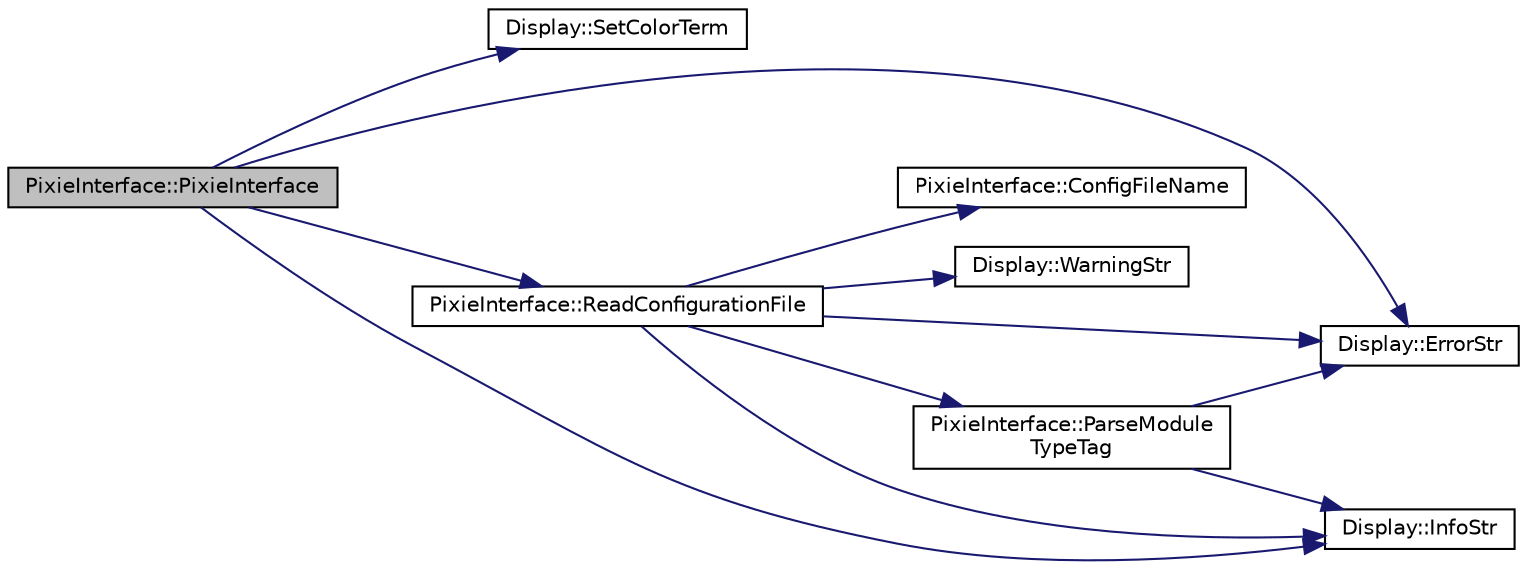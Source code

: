 digraph "PixieInterface::PixieInterface"
{
  edge [fontname="Helvetica",fontsize="10",labelfontname="Helvetica",labelfontsize="10"];
  node [fontname="Helvetica",fontsize="10",shape=record];
  rankdir="LR";
  Node1 [label="PixieInterface::PixieInterface",height=0.2,width=0.4,color="black", fillcolor="grey75", style="filled", fontcolor="black"];
  Node1 -> Node2 [color="midnightblue",fontsize="10",style="solid",fontname="Helvetica"];
  Node2 [label="Display::SetColorTerm",height=0.2,width=0.4,color="black", fillcolor="white", style="filled",URL="$da/d6a/namespace_display.html#a453a33ac7289201accbbe65f4223f22e"];
  Node1 -> Node3 [color="midnightblue",fontsize="10",style="solid",fontname="Helvetica"];
  Node3 [label="PixieInterface::ReadConfigurationFile",height=0.2,width=0.4,color="black", fillcolor="white", style="filled",URL="$d9/dc6/class_pixie_interface.html#a48914508b045dc634d63c0ae3d761dfd"];
  Node3 -> Node4 [color="midnightblue",fontsize="10",style="solid",fontname="Helvetica"];
  Node4 [label="Display::WarningStr",height=0.2,width=0.4,color="black", fillcolor="white", style="filled",URL="$da/d6a/namespace_display.html#a0ca7c8835e858cf0b1e0cce72a41ab9c"];
  Node3 -> Node5 [color="midnightblue",fontsize="10",style="solid",fontname="Helvetica"];
  Node5 [label="PixieInterface::ParseModule\lTypeTag",height=0.2,width=0.4,color="black", fillcolor="white", style="filled",URL="$d9/dc6/class_pixie_interface.html#a86056a241ef47239298a58e395dd284e",tooltip="Parses the input from configuration file for the ModuleType tag. "];
  Node5 -> Node6 [color="midnightblue",fontsize="10",style="solid",fontname="Helvetica"];
  Node6 [label="Display::ErrorStr",height=0.2,width=0.4,color="black", fillcolor="white", style="filled",URL="$da/d6a/namespace_display.html#a762315ce58efcb1203edfcb74158f59b"];
  Node5 -> Node7 [color="midnightblue",fontsize="10",style="solid",fontname="Helvetica"];
  Node7 [label="Display::InfoStr",height=0.2,width=0.4,color="black", fillcolor="white", style="filled",URL="$da/d6a/namespace_display.html#a20a513965bcf1147a5e50247c7bfcd5a"];
  Node3 -> Node6 [color="midnightblue",fontsize="10",style="solid",fontname="Helvetica"];
  Node3 -> Node7 [color="midnightblue",fontsize="10",style="solid",fontname="Helvetica"];
  Node3 -> Node8 [color="midnightblue",fontsize="10",style="solid",fontname="Helvetica"];
  Node8 [label="PixieInterface::ConfigFileName",height=0.2,width=0.4,color="black", fillcolor="white", style="filled",URL="$d9/dc6/class_pixie_interface.html#a79f0865de7d2dbbca5549464cf160396",tooltip="Convert a configuration string to be relative to PixieBaseDir unless it begins with a ..."];
  Node1 -> Node6 [color="midnightblue",fontsize="10",style="solid",fontname="Helvetica"];
  Node1 -> Node7 [color="midnightblue",fontsize="10",style="solid",fontname="Helvetica"];
}
